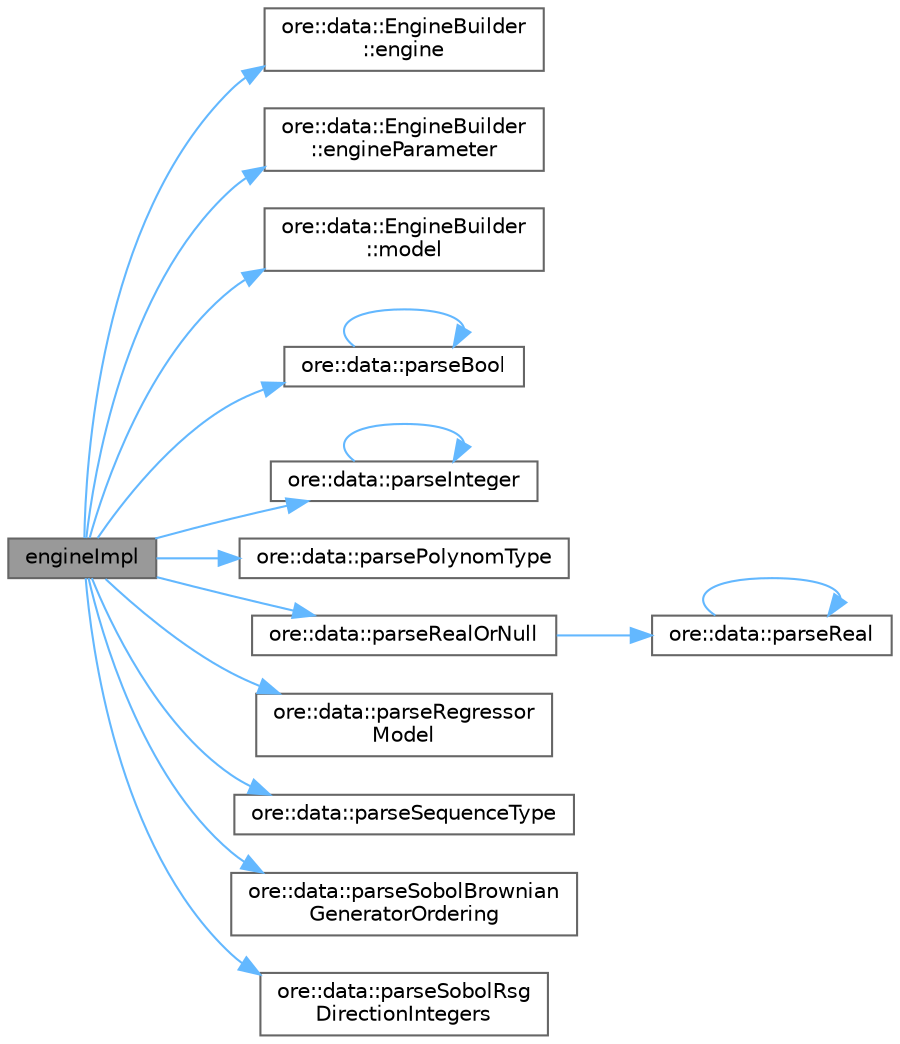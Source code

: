 digraph "engineImpl"
{
 // INTERACTIVE_SVG=YES
 // LATEX_PDF_SIZE
  bgcolor="transparent";
  edge [fontname=Helvetica,fontsize=10,labelfontname=Helvetica,labelfontsize=10];
  node [fontname=Helvetica,fontsize=10,shape=box,height=0.2,width=0.4];
  rankdir="LR";
  Node1 [label="engineImpl",height=0.2,width=0.4,color="gray40", fillcolor="grey60", style="filled", fontcolor="black",tooltip=" "];
  Node1 -> Node2 [color="steelblue1",style="solid"];
  Node2 [label="ore::data::EngineBuilder\l::engine",height=0.2,width=0.4,color="grey40", fillcolor="white", style="filled",URL="$classore_1_1data_1_1_engine_builder.html#a163cd3dc5a4afac8f3455002ed3310c5",tooltip="Return the engine name."];
  Node1 -> Node3 [color="steelblue1",style="solid"];
  Node3 [label="ore::data::EngineBuilder\l::engineParameter",height=0.2,width=0.4,color="grey40", fillcolor="white", style="filled",URL="$classore_1_1data_1_1_engine_builder.html#a9d7654707f3b935dcf6a7b19df70c085",tooltip=" "];
  Node1 -> Node4 [color="steelblue1",style="solid"];
  Node4 [label="ore::data::EngineBuilder\l::model",height=0.2,width=0.4,color="grey40", fillcolor="white", style="filled",URL="$classore_1_1data_1_1_engine_builder.html#a5b42b4fc92c1fab7879d756cce6bc6b9",tooltip="Return the model name."];
  Node1 -> Node5 [color="steelblue1",style="solid"];
  Node5 [label="ore::data::parseBool",height=0.2,width=0.4,color="grey40", fillcolor="white", style="filled",URL="$group__utilities.html#ga94621f11193864fa1338296232dc5be9",tooltip="Convert text to bool."];
  Node5 -> Node5 [color="steelblue1",style="solid"];
  Node1 -> Node6 [color="steelblue1",style="solid"];
  Node6 [label="ore::data::parseInteger",height=0.2,width=0.4,color="grey40", fillcolor="white", style="filled",URL="$group__utilities.html#gaecd67eda4fb5f4859bb8f6d383547721",tooltip="Convert text to QuantLib::Integer."];
  Node6 -> Node6 [color="steelblue1",style="solid"];
  Node1 -> Node7 [color="steelblue1",style="solid"];
  Node7 [label="ore::data::parsePolynomType",height=0.2,width=0.4,color="grey40", fillcolor="white", style="filled",URL="$group__utilities.html#ga4b7f14aed1f66a2d3d0ec251dfbfbf61",tooltip="Convert text to QuantLib::LsmBasisSystem::PolynomialType."];
  Node1 -> Node8 [color="steelblue1",style="solid"];
  Node8 [label="ore::data::parseRealOrNull",height=0.2,width=0.4,color="grey40", fillcolor="white", style="filled",URL="$group__utilities.html#gab6f96b2148bca8f12d360436b77ee9e6",tooltip="Convert text to Real, empty string to Null<Real>()"];
  Node8 -> Node9 [color="steelblue1",style="solid"];
  Node9 [label="ore::data::parseReal",height=0.2,width=0.4,color="grey40", fillcolor="white", style="filled",URL="$group__utilities.html#gad1db2a68f9a73667c3b4084d63955bdd",tooltip="Convert text to Real."];
  Node9 -> Node9 [color="steelblue1",style="solid"];
  Node1 -> Node10 [color="steelblue1",style="solid"];
  Node10 [label="ore::data::parseRegressor\lModel",height=0.2,width=0.4,color="grey40", fillcolor="white", style="filled",URL="$group__utilities.html#gac93465325ed4149e63ffd3738936bf33",tooltip="Convert text to QuantExt::McMultiLegBaseEngine::RegressorModel."];
  Node1 -> Node11 [color="steelblue1",style="solid"];
  Node11 [label="ore::data::parseSequenceType",height=0.2,width=0.4,color="grey40", fillcolor="white", style="filled",URL="$group__utilities.html#ga2cca7fc277cc22068f4e38986c3c7bf0",tooltip="Convert string to sequence type."];
  Node1 -> Node12 [color="steelblue1",style="solid"];
  Node12 [label="ore::data::parseSobolBrownian\lGeneratorOrdering",height=0.2,width=0.4,color="grey40", fillcolor="white", style="filled",URL="$group__utilities.html#gadf450785d4042119a41662043fd15b98",tooltip="Convert text to QuantLib::SobolBrownianGenerator::Ordering."];
  Node1 -> Node13 [color="steelblue1",style="solid"];
  Node13 [label="ore::data::parseSobolRsg\lDirectionIntegers",height=0.2,width=0.4,color="grey40", fillcolor="white", style="filled",URL="$group__utilities.html#ga9d153313f71044b424f5b67d16989710",tooltip="Convert text to QuantLib::SobolRsg::DirectionIntegers."];
}
